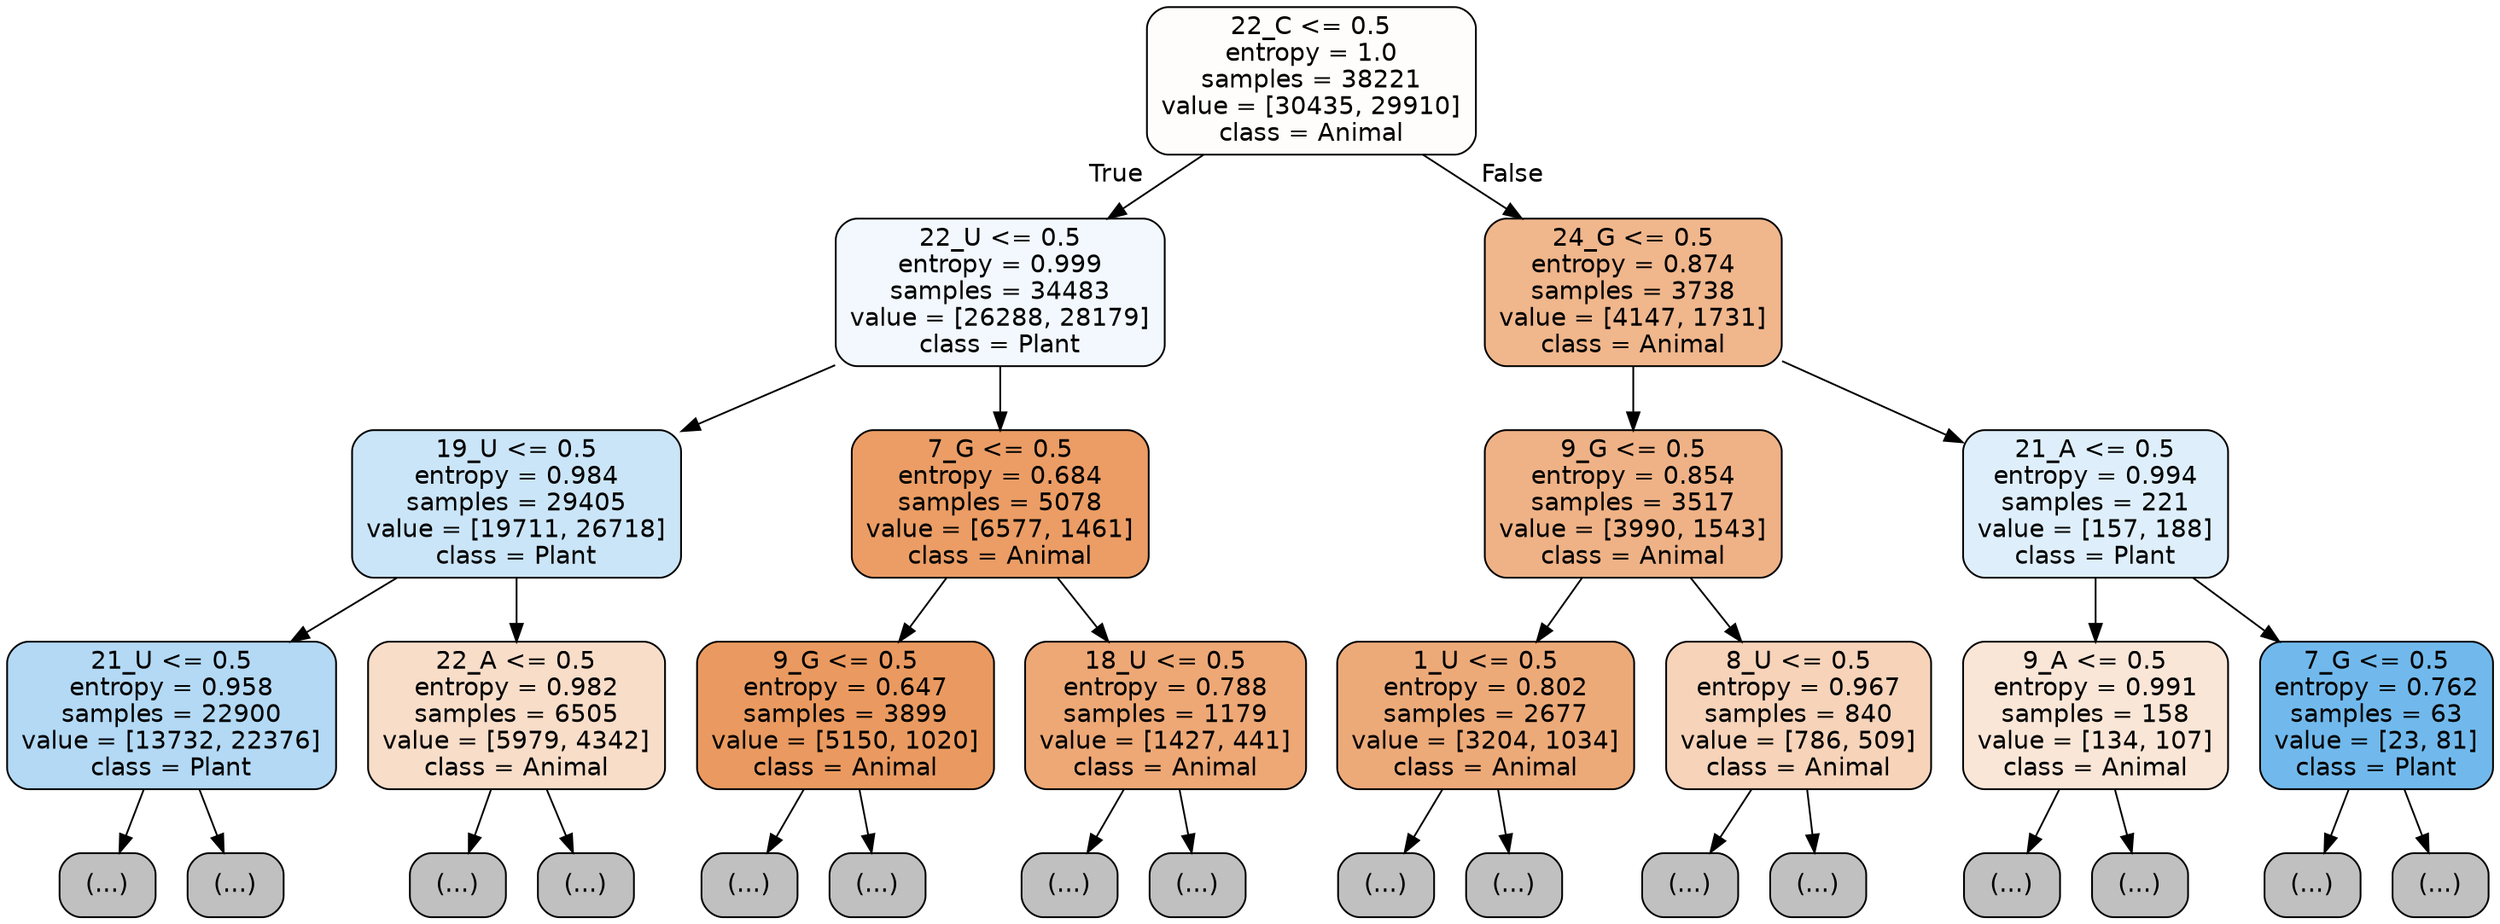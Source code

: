 digraph Tree {
node [shape=box, style="filled, rounded", color="black", fontname="helvetica"] ;
edge [fontname="helvetica"] ;
0 [label="22_C <= 0.5\nentropy = 1.0\nsamples = 38221\nvalue = [30435, 29910]\nclass = Animal", fillcolor="#fffdfc"] ;
1 [label="22_U <= 0.5\nentropy = 0.999\nsamples = 34483\nvalue = [26288, 28179]\nclass = Plant", fillcolor="#f2f8fd"] ;
0 -> 1 [labeldistance=2.5, labelangle=45, headlabel="True"] ;
2 [label="19_U <= 0.5\nentropy = 0.984\nsamples = 29405\nvalue = [19711, 26718]\nclass = Plant", fillcolor="#cbe5f8"] ;
1 -> 2 ;
3 [label="21_U <= 0.5\nentropy = 0.958\nsamples = 22900\nvalue = [13732, 22376]\nclass = Plant", fillcolor="#b3d9f5"] ;
2 -> 3 ;
4 [label="(...)", fillcolor="#C0C0C0"] ;
3 -> 4 ;
7565 [label="(...)", fillcolor="#C0C0C0"] ;
3 -> 7565 ;
9478 [label="22_A <= 0.5\nentropy = 0.982\nsamples = 6505\nvalue = [5979, 4342]\nclass = Animal", fillcolor="#f8ddc9"] ;
2 -> 9478 ;
9479 [label="(...)", fillcolor="#C0C0C0"] ;
9478 -> 9479 ;
12284 [label="(...)", fillcolor="#C0C0C0"] ;
9478 -> 12284 ;
12895 [label="7_G <= 0.5\nentropy = 0.684\nsamples = 5078\nvalue = [6577, 1461]\nclass = Animal", fillcolor="#eb9d65"] ;
1 -> 12895 ;
12896 [label="9_G <= 0.5\nentropy = 0.647\nsamples = 3899\nvalue = [5150, 1020]\nclass = Animal", fillcolor="#ea9a60"] ;
12895 -> 12896 ;
12897 [label="(...)", fillcolor="#C0C0C0"] ;
12896 -> 12897 ;
13926 [label="(...)", fillcolor="#C0C0C0"] ;
12896 -> 13926 ;
14311 [label="18_U <= 0.5\nentropy = 0.788\nsamples = 1179\nvalue = [1427, 441]\nclass = Animal", fillcolor="#eda876"] ;
12895 -> 14311 ;
14312 [label="(...)", fillcolor="#C0C0C0"] ;
14311 -> 14312 ;
14685 [label="(...)", fillcolor="#C0C0C0"] ;
14311 -> 14685 ;
14856 [label="24_G <= 0.5\nentropy = 0.874\nsamples = 3738\nvalue = [4147, 1731]\nclass = Animal", fillcolor="#f0b68c"] ;
0 -> 14856 [labeldistance=2.5, labelangle=-45, headlabel="False"] ;
14857 [label="9_G <= 0.5\nentropy = 0.854\nsamples = 3517\nvalue = [3990, 1543]\nclass = Animal", fillcolor="#efb286"] ;
14856 -> 14857 ;
14858 [label="1_U <= 0.5\nentropy = 0.802\nsamples = 2677\nvalue = [3204, 1034]\nclass = Animal", fillcolor="#edaa79"] ;
14857 -> 14858 ;
14859 [label="(...)", fillcolor="#C0C0C0"] ;
14858 -> 14859 ;
15570 [label="(...)", fillcolor="#C0C0C0"] ;
14858 -> 15570 ;
16175 [label="8_U <= 0.5\nentropy = 0.967\nsamples = 840\nvalue = [786, 509]\nclass = Animal", fillcolor="#f6d3b9"] ;
14857 -> 16175 ;
16176 [label="(...)", fillcolor="#C0C0C0"] ;
16175 -> 16176 ;
16505 [label="(...)", fillcolor="#C0C0C0"] ;
16175 -> 16505 ;
16592 [label="21_A <= 0.5\nentropy = 0.994\nsamples = 221\nvalue = [157, 188]\nclass = Plant", fillcolor="#deeffb"] ;
14856 -> 16592 ;
16593 [label="9_A <= 0.5\nentropy = 0.991\nsamples = 158\nvalue = [134, 107]\nclass = Animal", fillcolor="#fae6d7"] ;
16592 -> 16593 ;
16594 [label="(...)", fillcolor="#C0C0C0"] ;
16593 -> 16594 ;
16671 [label="(...)", fillcolor="#C0C0C0"] ;
16593 -> 16671 ;
16688 [label="7_G <= 0.5\nentropy = 0.762\nsamples = 63\nvalue = [23, 81]\nclass = Plant", fillcolor="#71b9ec"] ;
16592 -> 16688 ;
16689 [label="(...)", fillcolor="#C0C0C0"] ;
16688 -> 16689 ;
16710 [label="(...)", fillcolor="#C0C0C0"] ;
16688 -> 16710 ;
}